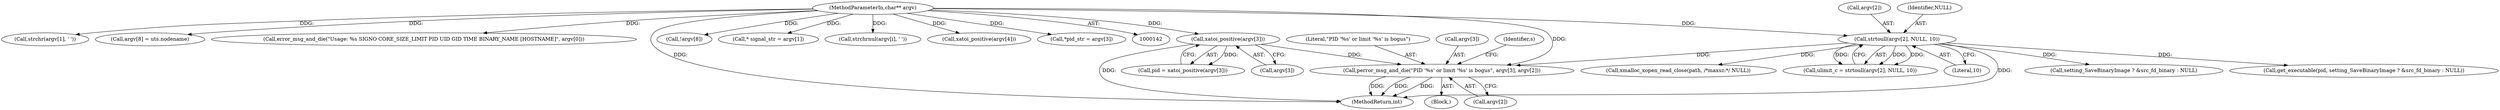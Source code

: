 digraph "0_abrt_80408e9e24a1c10f85fd969e1853e0f192157f92_0@pointer" {
"1000321" [label="(Call,perror_msg_and_die(\"PID '%s' or limit '%s' is bogus\", argv[3], argv[2]))"];
"1000303" [label="(Call,xatoi_positive(argv[3]))"];
"1000144" [label="(MethodParameterIn,char** argv)"];
"1000270" [label="(Call,strtoull(argv[2], NULL, 10))"];
"1000177" [label="(Call,strchr(argv[1], ' '))"];
"1000270" [label="(Call,strtoull(argv[2], NULL, 10))"];
"1000354" [label="(Call,argv[8] = uts.nodename)"];
"1000271" [label="(Call,argv[2])"];
"1000321" [label="(Call,perror_msg_and_die(\"PID '%s' or limit '%s' is bogus\", argv[3], argv[2]))"];
"1000405" [label="(Call,xmalloc_xopen_read_close(path, /*maxsz:*/ NULL))"];
"1000320" [label="(Block,)"];
"1000171" [label="(Call,error_msg_and_die(\"Usage: %s SIGNO CORE_SIZE_LIMIT PID UID GID TIME BINARY_NAME [HOSTNAME]\", argv[0]))"];
"1000322" [label="(Literal,\"PID '%s' or limit '%s' is bogus\")"];
"1000323" [label="(Call,argv[3])"];
"1000144" [label="(MethodParameterIn,char** argv)"];
"1000326" [label="(Call,argv[2])"];
"1000304" [label="(Call,argv[3])"];
"1001180" [label="(MethodReturn,int)"];
"1000268" [label="(Call,ulimit_c = strtoull(argv[2], NULL, 10))"];
"1000275" [label="(Literal,10)"];
"1000346" [label="(Call,!argv[8])"];
"1000257" [label="(Call,* signal_str = argv[1])"];
"1000303" [label="(Call,xatoi_positive(argv[3]))"];
"1000372" [label="(Call,setting_SaveBinaryImage ? &src_fd_binary : NULL)"];
"1000196" [label="(Call,strchrnul(argv[i], ' '))"];
"1000301" [label="(Call,pid = xatoi_positive(argv[3]))"];
"1000310" [label="(Call,xatoi_positive(argv[4]))"];
"1000370" [label="(Call,get_executable(pid, setting_SaveBinaryImage ? &src_fd_binary : NULL))"];
"1000295" [label="(Call,*pid_str = argv[3])"];
"1000332" [label="(Identifier,s)"];
"1000274" [label="(Identifier,NULL)"];
"1000321" -> "1000320"  [label="AST: "];
"1000321" -> "1000326"  [label="CFG: "];
"1000322" -> "1000321"  [label="AST: "];
"1000323" -> "1000321"  [label="AST: "];
"1000326" -> "1000321"  [label="AST: "];
"1000332" -> "1000321"  [label="CFG: "];
"1000321" -> "1001180"  [label="DDG: "];
"1000321" -> "1001180"  [label="DDG: "];
"1000321" -> "1001180"  [label="DDG: "];
"1000303" -> "1000321"  [label="DDG: "];
"1000144" -> "1000321"  [label="DDG: "];
"1000270" -> "1000321"  [label="DDG: "];
"1000303" -> "1000301"  [label="AST: "];
"1000303" -> "1000304"  [label="CFG: "];
"1000304" -> "1000303"  [label="AST: "];
"1000301" -> "1000303"  [label="CFG: "];
"1000303" -> "1001180"  [label="DDG: "];
"1000303" -> "1000301"  [label="DDG: "];
"1000144" -> "1000303"  [label="DDG: "];
"1000144" -> "1000142"  [label="AST: "];
"1000144" -> "1001180"  [label="DDG: "];
"1000144" -> "1000171"  [label="DDG: "];
"1000144" -> "1000177"  [label="DDG: "];
"1000144" -> "1000196"  [label="DDG: "];
"1000144" -> "1000257"  [label="DDG: "];
"1000144" -> "1000270"  [label="DDG: "];
"1000144" -> "1000295"  [label="DDG: "];
"1000144" -> "1000310"  [label="DDG: "];
"1000144" -> "1000346"  [label="DDG: "];
"1000144" -> "1000354"  [label="DDG: "];
"1000270" -> "1000268"  [label="AST: "];
"1000270" -> "1000275"  [label="CFG: "];
"1000271" -> "1000270"  [label="AST: "];
"1000274" -> "1000270"  [label="AST: "];
"1000275" -> "1000270"  [label="AST: "];
"1000268" -> "1000270"  [label="CFG: "];
"1000270" -> "1001180"  [label="DDG: "];
"1000270" -> "1000268"  [label="DDG: "];
"1000270" -> "1000268"  [label="DDG: "];
"1000270" -> "1000268"  [label="DDG: "];
"1000270" -> "1000370"  [label="DDG: "];
"1000270" -> "1000372"  [label="DDG: "];
"1000270" -> "1000405"  [label="DDG: "];
}
